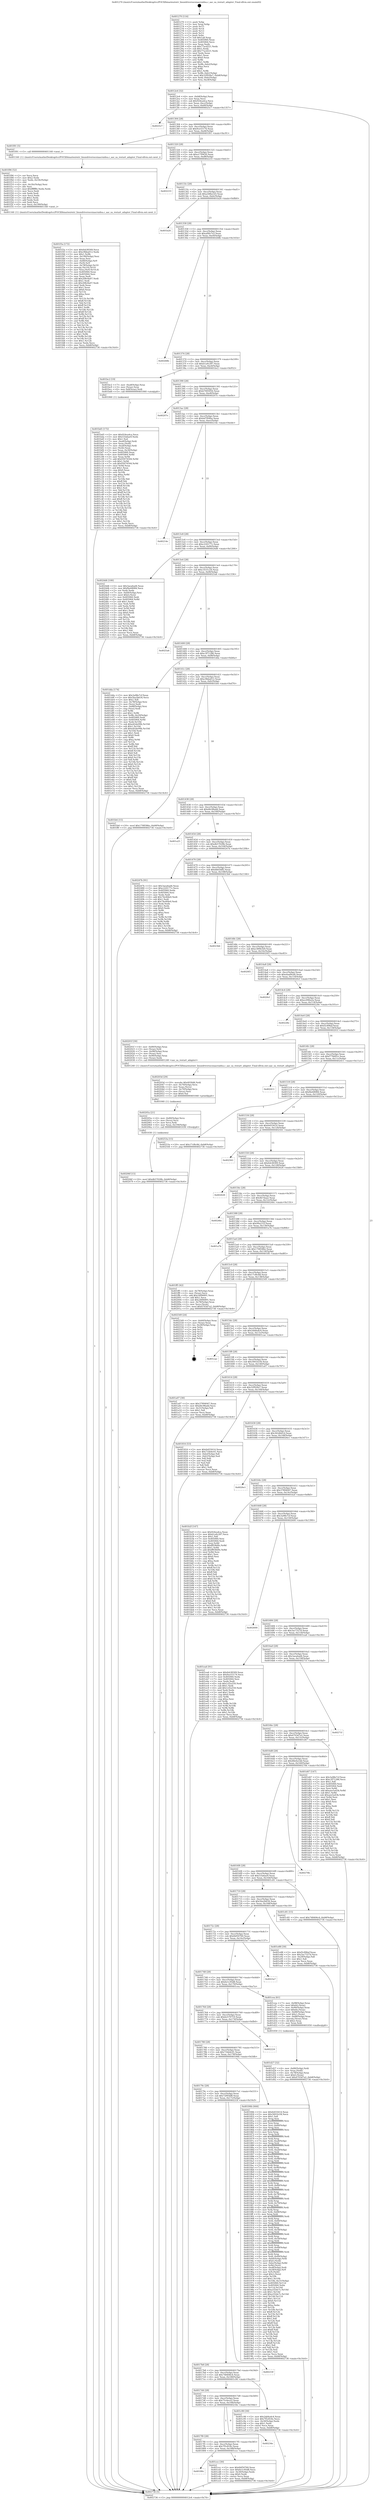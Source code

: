digraph "0x401270" {
  label = "0x401270 (/mnt/c/Users/mathe/Desktop/tcc/POCII/binaries/extr_linuxdriversscsiaacraidsa.c_aac_sa_restart_adapter_Final-ollvm.out::main(0))"
  labelloc = "t"
  node[shape=record]

  Entry [label="",width=0.3,height=0.3,shape=circle,fillcolor=black,style=filled]
  "0x4012e4" [label="{
     0x4012e4 [32]\l
     | [instrs]\l
     &nbsp;&nbsp;0x4012e4 \<+6\>: mov -0xb8(%rbp),%eax\l
     &nbsp;&nbsp;0x4012ea \<+2\>: mov %eax,%ecx\l
     &nbsp;&nbsp;0x4012ec \<+6\>: sub $0x924ea4ca,%ecx\l
     &nbsp;&nbsp;0x4012f2 \<+6\>: mov %eax,-0xcc(%rbp)\l
     &nbsp;&nbsp;0x4012f8 \<+6\>: mov %ecx,-0xd0(%rbp)\l
     &nbsp;&nbsp;0x4012fe \<+6\>: je 00000000004025c7 \<main+0x1357\>\l
  }"]
  "0x4025c7" [label="{
     0x4025c7\l
  }", style=dashed]
  "0x401304" [label="{
     0x401304 [28]\l
     | [instrs]\l
     &nbsp;&nbsp;0x401304 \<+5\>: jmp 0000000000401309 \<main+0x99\>\l
     &nbsp;&nbsp;0x401309 \<+6\>: mov -0xcc(%rbp),%eax\l
     &nbsp;&nbsp;0x40130f \<+5\>: sub $0x9ce55174,%eax\l
     &nbsp;&nbsp;0x401314 \<+6\>: mov %eax,-0xd4(%rbp)\l
     &nbsp;&nbsp;0x40131a \<+6\>: je 0000000000401f01 \<main+0xc91\>\l
  }"]
  Exit [label="",width=0.3,height=0.3,shape=circle,fillcolor=black,style=filled,peripheries=2]
  "0x401f01" [label="{
     0x401f01 [5]\l
     | [instrs]\l
     &nbsp;&nbsp;0x401f01 \<+5\>: call 0000000000401160 \<next_i\>\l
     | [calls]\l
     &nbsp;&nbsp;0x401160 \{1\} (/mnt/c/Users/mathe/Desktop/tcc/POCII/binaries/extr_linuxdriversscsiaacraidsa.c_aac_sa_restart_adapter_Final-ollvm.out::next_i)\l
  }"]
  "0x401320" [label="{
     0x401320 [28]\l
     | [instrs]\l
     &nbsp;&nbsp;0x401320 \<+5\>: jmp 0000000000401325 \<main+0xb5\>\l
     &nbsp;&nbsp;0x401325 \<+6\>: mov -0xcc(%rbp),%eax\l
     &nbsp;&nbsp;0x40132b \<+5\>: sub $0xa17f9430,%eax\l
     &nbsp;&nbsp;0x401330 \<+6\>: mov %eax,-0xd8(%rbp)\l
     &nbsp;&nbsp;0x401336 \<+6\>: je 0000000000402233 \<main+0xfc3\>\l
  }"]
  "0x40206f" [label="{
     0x40206f [15]\l
     | [instrs]\l
     &nbsp;&nbsp;0x40206f \<+10\>: movl $0xdb57028b,-0xb8(%rbp)\l
     &nbsp;&nbsp;0x402079 \<+5\>: jmp 0000000000402736 \<main+0x14c6\>\l
  }"]
  "0x402233" [label="{
     0x402233\l
  }", style=dashed]
  "0x40133c" [label="{
     0x40133c [28]\l
     | [instrs]\l
     &nbsp;&nbsp;0x40133c \<+5\>: jmp 0000000000401341 \<main+0xd1\>\l
     &nbsp;&nbsp;0x401341 \<+6\>: mov -0xcc(%rbp),%eax\l
     &nbsp;&nbsp;0x401347 \<+5\>: sub $0xa588a1d3,%eax\l
     &nbsp;&nbsp;0x40134c \<+6\>: mov %eax,-0xdc(%rbp)\l
     &nbsp;&nbsp;0x401352 \<+6\>: je 0000000000401b20 \<main+0x8b0\>\l
  }"]
  "0x40205a" [label="{
     0x40205a [21]\l
     | [instrs]\l
     &nbsp;&nbsp;0x40205a \<+4\>: mov -0x80(%rbp),%rcx\l
     &nbsp;&nbsp;0x40205e \<+3\>: mov (%rcx),%rcx\l
     &nbsp;&nbsp;0x402061 \<+3\>: mov %rcx,%rdi\l
     &nbsp;&nbsp;0x402064 \<+6\>: mov %eax,-0x194(%rbp)\l
     &nbsp;&nbsp;0x40206a \<+5\>: call 0000000000401030 \<free@plt\>\l
     | [calls]\l
     &nbsp;&nbsp;0x401030 \{1\} (unknown)\l
  }"]
  "0x401b20" [label="{
     0x401b20\l
  }", style=dashed]
  "0x401358" [label="{
     0x401358 [28]\l
     | [instrs]\l
     &nbsp;&nbsp;0x401358 \<+5\>: jmp 000000000040135d \<main+0xed\>\l
     &nbsp;&nbsp;0x40135d \<+6\>: mov -0xcc(%rbp),%eax\l
     &nbsp;&nbsp;0x401363 \<+5\>: sub $0xaf4fe7a3,%eax\l
     &nbsp;&nbsp;0x401368 \<+6\>: mov %eax,-0xe0(%rbp)\l
     &nbsp;&nbsp;0x40136e \<+6\>: je 000000000040268b \<main+0x141b\>\l
  }"]
  "0x40203d" [label="{
     0x40203d [29]\l
     | [instrs]\l
     &nbsp;&nbsp;0x40203d \<+10\>: movabs $0x4030d6,%rdi\l
     &nbsp;&nbsp;0x402047 \<+4\>: mov -0x70(%rbp),%rcx\l
     &nbsp;&nbsp;0x40204b \<+2\>: mov %eax,(%rcx)\l
     &nbsp;&nbsp;0x40204d \<+4\>: mov -0x70(%rbp),%rcx\l
     &nbsp;&nbsp;0x402051 \<+2\>: mov (%rcx),%esi\l
     &nbsp;&nbsp;0x402053 \<+2\>: mov $0x0,%al\l
     &nbsp;&nbsp;0x402055 \<+5\>: call 0000000000401040 \<printf@plt\>\l
     | [calls]\l
     &nbsp;&nbsp;0x401040 \{1\} (unknown)\l
  }"]
  "0x40268b" [label="{
     0x40268b\l
  }", style=dashed]
  "0x401374" [label="{
     0x401374 [28]\l
     | [instrs]\l
     &nbsp;&nbsp;0x401374 \<+5\>: jmp 0000000000401379 \<main+0x109\>\l
     &nbsp;&nbsp;0x401379 \<+6\>: mov -0xcc(%rbp),%eax\l
     &nbsp;&nbsp;0x40137f \<+5\>: sub $0xb1a9c287,%eax\l
     &nbsp;&nbsp;0x401384 \<+6\>: mov %eax,-0xe4(%rbp)\l
     &nbsp;&nbsp;0x40138a \<+6\>: je 0000000000401bc2 \<main+0x952\>\l
  }"]
  "0x401f3a" [label="{
     0x401f3a [172]\l
     | [instrs]\l
     &nbsp;&nbsp;0x401f3a \<+5\>: mov $0xfeb38309,%ecx\l
     &nbsp;&nbsp;0x401f3f \<+5\>: mov $0xc9bba012,%edx\l
     &nbsp;&nbsp;0x401f44 \<+3\>: mov $0x1,%r8b\l
     &nbsp;&nbsp;0x401f47 \<+6\>: mov -0x190(%rbp),%esi\l
     &nbsp;&nbsp;0x401f4d \<+3\>: imul %eax,%esi\l
     &nbsp;&nbsp;0x401f50 \<+4\>: mov -0x80(%rbp),%r9\l
     &nbsp;&nbsp;0x401f54 \<+3\>: mov (%r9),%r9\l
     &nbsp;&nbsp;0x401f57 \<+4\>: mov -0x78(%rbp),%r10\l
     &nbsp;&nbsp;0x401f5b \<+3\>: movslq (%r10),%r10\l
     &nbsp;&nbsp;0x401f5e \<+4\>: mov %esi,(%r9,%r10,4)\l
     &nbsp;&nbsp;0x401f62 \<+7\>: mov 0x405060,%eax\l
     &nbsp;&nbsp;0x401f69 \<+7\>: mov 0x405064,%esi\l
     &nbsp;&nbsp;0x401f70 \<+2\>: mov %eax,%edi\l
     &nbsp;&nbsp;0x401f72 \<+6\>: add $0x208c8a07,%edi\l
     &nbsp;&nbsp;0x401f78 \<+3\>: sub $0x1,%edi\l
     &nbsp;&nbsp;0x401f7b \<+6\>: sub $0x208c8a07,%edi\l
     &nbsp;&nbsp;0x401f81 \<+3\>: imul %edi,%eax\l
     &nbsp;&nbsp;0x401f84 \<+3\>: and $0x1,%eax\l
     &nbsp;&nbsp;0x401f87 \<+3\>: cmp $0x0,%eax\l
     &nbsp;&nbsp;0x401f8a \<+4\>: sete %r11b\l
     &nbsp;&nbsp;0x401f8e \<+3\>: cmp $0xa,%esi\l
     &nbsp;&nbsp;0x401f91 \<+3\>: setl %bl\l
     &nbsp;&nbsp;0x401f94 \<+3\>: mov %r11b,%r14b\l
     &nbsp;&nbsp;0x401f97 \<+4\>: xor $0xff,%r14b\l
     &nbsp;&nbsp;0x401f9b \<+3\>: mov %bl,%r15b\l
     &nbsp;&nbsp;0x401f9e \<+4\>: xor $0xff,%r15b\l
     &nbsp;&nbsp;0x401fa2 \<+4\>: xor $0x1,%r8b\l
     &nbsp;&nbsp;0x401fa6 \<+3\>: mov %r14b,%r12b\l
     &nbsp;&nbsp;0x401fa9 \<+4\>: and $0xff,%r12b\l
     &nbsp;&nbsp;0x401fad \<+3\>: and %r8b,%r11b\l
     &nbsp;&nbsp;0x401fb0 \<+3\>: mov %r15b,%r13b\l
     &nbsp;&nbsp;0x401fb3 \<+4\>: and $0xff,%r13b\l
     &nbsp;&nbsp;0x401fb7 \<+3\>: and %r8b,%bl\l
     &nbsp;&nbsp;0x401fba \<+3\>: or %r11b,%r12b\l
     &nbsp;&nbsp;0x401fbd \<+3\>: or %bl,%r13b\l
     &nbsp;&nbsp;0x401fc0 \<+3\>: xor %r13b,%r12b\l
     &nbsp;&nbsp;0x401fc3 \<+3\>: or %r15b,%r14b\l
     &nbsp;&nbsp;0x401fc6 \<+4\>: xor $0xff,%r14b\l
     &nbsp;&nbsp;0x401fca \<+4\>: or $0x1,%r8b\l
     &nbsp;&nbsp;0x401fce \<+3\>: and %r8b,%r14b\l
     &nbsp;&nbsp;0x401fd1 \<+3\>: or %r14b,%r12b\l
     &nbsp;&nbsp;0x401fd4 \<+4\>: test $0x1,%r12b\l
     &nbsp;&nbsp;0x401fd8 \<+3\>: cmovne %edx,%ecx\l
     &nbsp;&nbsp;0x401fdb \<+6\>: mov %ecx,-0xb8(%rbp)\l
     &nbsp;&nbsp;0x401fe1 \<+5\>: jmp 0000000000402736 \<main+0x14c6\>\l
  }"]
  "0x401bc2" [label="{
     0x401bc2 [19]\l
     | [instrs]\l
     &nbsp;&nbsp;0x401bc2 \<+7\>: mov -0xa8(%rbp),%rax\l
     &nbsp;&nbsp;0x401bc9 \<+3\>: mov (%rax),%rax\l
     &nbsp;&nbsp;0x401bcc \<+4\>: mov 0x8(%rax),%rdi\l
     &nbsp;&nbsp;0x401bd0 \<+5\>: call 0000000000401060 \<atoi@plt\>\l
     | [calls]\l
     &nbsp;&nbsp;0x401060 \{1\} (unknown)\l
  }"]
  "0x401390" [label="{
     0x401390 [28]\l
     | [instrs]\l
     &nbsp;&nbsp;0x401390 \<+5\>: jmp 0000000000401395 \<main+0x125\>\l
     &nbsp;&nbsp;0x401395 \<+6\>: mov -0xcc(%rbp),%eax\l
     &nbsp;&nbsp;0x40139b \<+5\>: sub $0xb7005056,%eax\l
     &nbsp;&nbsp;0x4013a0 \<+6\>: mov %eax,-0xe8(%rbp)\l
     &nbsp;&nbsp;0x4013a6 \<+6\>: je 000000000040207e \<main+0xe0e\>\l
  }"]
  "0x401f06" [label="{
     0x401f06 [52]\l
     | [instrs]\l
     &nbsp;&nbsp;0x401f06 \<+2\>: xor %ecx,%ecx\l
     &nbsp;&nbsp;0x401f08 \<+5\>: mov $0x2,%edx\l
     &nbsp;&nbsp;0x401f0d \<+6\>: mov %edx,-0x18c(%rbp)\l
     &nbsp;&nbsp;0x401f13 \<+1\>: cltd\l
     &nbsp;&nbsp;0x401f14 \<+6\>: mov -0x18c(%rbp),%esi\l
     &nbsp;&nbsp;0x401f1a \<+2\>: idiv %esi\l
     &nbsp;&nbsp;0x401f1c \<+6\>: imul $0xfffffffe,%edx,%edx\l
     &nbsp;&nbsp;0x401f22 \<+2\>: mov %ecx,%edi\l
     &nbsp;&nbsp;0x401f24 \<+2\>: sub %edx,%edi\l
     &nbsp;&nbsp;0x401f26 \<+2\>: mov %ecx,%edx\l
     &nbsp;&nbsp;0x401f28 \<+3\>: sub $0x1,%edx\l
     &nbsp;&nbsp;0x401f2b \<+2\>: add %edx,%edi\l
     &nbsp;&nbsp;0x401f2d \<+2\>: sub %edi,%ecx\l
     &nbsp;&nbsp;0x401f2f \<+6\>: mov %ecx,-0x190(%rbp)\l
     &nbsp;&nbsp;0x401f35 \<+5\>: call 0000000000401160 \<next_i\>\l
     | [calls]\l
     &nbsp;&nbsp;0x401160 \{1\} (/mnt/c/Users/mathe/Desktop/tcc/POCII/binaries/extr_linuxdriversscsiaacraidsa.c_aac_sa_restart_adapter_Final-ollvm.out::next_i)\l
  }"]
  "0x40207e" [label="{
     0x40207e\l
  }", style=dashed]
  "0x4013ac" [label="{
     0x4013ac [28]\l
     | [instrs]\l
     &nbsp;&nbsp;0x4013ac \<+5\>: jmp 00000000004013b1 \<main+0x141\>\l
     &nbsp;&nbsp;0x4013b1 \<+6\>: mov -0xcc(%rbp),%eax\l
     &nbsp;&nbsp;0x4013b7 \<+5\>: sub $0xbd7f04ba,%eax\l
     &nbsp;&nbsp;0x4013bc \<+6\>: mov %eax,-0xec(%rbp)\l
     &nbsp;&nbsp;0x4013c2 \<+6\>: je 000000000040214e \<main+0xede\>\l
  }"]
  "0x401d27" [label="{
     0x401d27 [32]\l
     | [instrs]\l
     &nbsp;&nbsp;0x401d27 \<+4\>: mov -0x80(%rbp),%rdi\l
     &nbsp;&nbsp;0x401d2b \<+3\>: mov %rax,(%rdi)\l
     &nbsp;&nbsp;0x401d2e \<+4\>: mov -0x78(%rbp),%rax\l
     &nbsp;&nbsp;0x401d32 \<+6\>: movl $0x0,(%rax)\l
     &nbsp;&nbsp;0x401d38 \<+10\>: movl $0x4703d7a2,-0xb8(%rbp)\l
     &nbsp;&nbsp;0x401d42 \<+5\>: jmp 0000000000402736 \<main+0x14c6\>\l
  }"]
  "0x40214e" [label="{
     0x40214e\l
  }", style=dashed]
  "0x4013c8" [label="{
     0x4013c8 [28]\l
     | [instrs]\l
     &nbsp;&nbsp;0x4013c8 \<+5\>: jmp 00000000004013cd \<main+0x15d\>\l
     &nbsp;&nbsp;0x4013cd \<+6\>: mov -0xcc(%rbp),%eax\l
     &nbsp;&nbsp;0x4013d3 \<+5\>: sub $0xc220177c,%eax\l
     &nbsp;&nbsp;0x4013d8 \<+6\>: mov %eax,-0xf0(%rbp)\l
     &nbsp;&nbsp;0x4013de \<+6\>: je 00000000004024d6 \<main+0x1266\>\l
  }"]
  "0x40180c" [label="{
     0x40180c\l
  }", style=dashed]
  "0x4024d6" [label="{
     0x4024d6 [100]\l
     | [instrs]\l
     &nbsp;&nbsp;0x4024d6 \<+5\>: mov $0x3aea6ad4,%eax\l
     &nbsp;&nbsp;0x4024db \<+5\>: mov $0xfbe68084,%ecx\l
     &nbsp;&nbsp;0x4024e0 \<+2\>: xor %edx,%edx\l
     &nbsp;&nbsp;0x4024e2 \<+7\>: mov -0xb0(%rbp),%rsi\l
     &nbsp;&nbsp;0x4024e9 \<+6\>: movl $0x0,(%rsi)\l
     &nbsp;&nbsp;0x4024ef \<+7\>: mov 0x405060,%edi\l
     &nbsp;&nbsp;0x4024f6 \<+8\>: mov 0x405064,%r8d\l
     &nbsp;&nbsp;0x4024fe \<+3\>: sub $0x1,%edx\l
     &nbsp;&nbsp;0x402501 \<+3\>: mov %edi,%r9d\l
     &nbsp;&nbsp;0x402504 \<+3\>: add %edx,%r9d\l
     &nbsp;&nbsp;0x402507 \<+4\>: imul %r9d,%edi\l
     &nbsp;&nbsp;0x40250b \<+3\>: and $0x1,%edi\l
     &nbsp;&nbsp;0x40250e \<+3\>: cmp $0x0,%edi\l
     &nbsp;&nbsp;0x402511 \<+4\>: sete %r10b\l
     &nbsp;&nbsp;0x402515 \<+4\>: cmp $0xa,%r8d\l
     &nbsp;&nbsp;0x402519 \<+4\>: setl %r11b\l
     &nbsp;&nbsp;0x40251d \<+3\>: mov %r10b,%bl\l
     &nbsp;&nbsp;0x402520 \<+3\>: and %r11b,%bl\l
     &nbsp;&nbsp;0x402523 \<+3\>: xor %r11b,%r10b\l
     &nbsp;&nbsp;0x402526 \<+3\>: or %r10b,%bl\l
     &nbsp;&nbsp;0x402529 \<+3\>: test $0x1,%bl\l
     &nbsp;&nbsp;0x40252c \<+3\>: cmovne %ecx,%eax\l
     &nbsp;&nbsp;0x40252f \<+6\>: mov %eax,-0xb8(%rbp)\l
     &nbsp;&nbsp;0x402535 \<+5\>: jmp 0000000000402736 \<main+0x14c6\>\l
  }"]
  "0x4013e4" [label="{
     0x4013e4 [28]\l
     | [instrs]\l
     &nbsp;&nbsp;0x4013e4 \<+5\>: jmp 00000000004013e9 \<main+0x179\>\l
     &nbsp;&nbsp;0x4013e9 \<+6\>: mov -0xcc(%rbp),%eax\l
     &nbsp;&nbsp;0x4013ef \<+5\>: sub $0xc3531c24,%eax\l
     &nbsp;&nbsp;0x4013f4 \<+6\>: mov %eax,-0xf4(%rbp)\l
     &nbsp;&nbsp;0x4013fa \<+6\>: je 00000000004025a6 \<main+0x1336\>\l
  }"]
  "0x401ccc" [label="{
     0x401ccc [30]\l
     | [instrs]\l
     &nbsp;&nbsp;0x401ccc \<+5\>: mov $0x6bf50760,%eax\l
     &nbsp;&nbsp;0x401cd1 \<+5\>: mov $0x6e1c95d8,%ecx\l
     &nbsp;&nbsp;0x401cd6 \<+3\>: mov -0x30(%rbp),%edx\l
     &nbsp;&nbsp;0x401cd9 \<+3\>: cmp $0x0,%edx\l
     &nbsp;&nbsp;0x401cdc \<+3\>: cmove %ecx,%eax\l
     &nbsp;&nbsp;0x401cdf \<+6\>: mov %eax,-0xb8(%rbp)\l
     &nbsp;&nbsp;0x401ce5 \<+5\>: jmp 0000000000402736 \<main+0x14c6\>\l
  }"]
  "0x4025a6" [label="{
     0x4025a6\l
  }", style=dashed]
  "0x401400" [label="{
     0x401400 [28]\l
     | [instrs]\l
     &nbsp;&nbsp;0x401400 \<+5\>: jmp 0000000000401405 \<main+0x195\>\l
     &nbsp;&nbsp;0x401405 \<+6\>: mov -0xcc(%rbp),%eax\l
     &nbsp;&nbsp;0x40140b \<+5\>: sub $0xc3f71286,%eax\l
     &nbsp;&nbsp;0x401410 \<+6\>: mov %eax,-0xf8(%rbp)\l
     &nbsp;&nbsp;0x401416 \<+6\>: je 0000000000401dda \<main+0xb6a\>\l
  }"]
  "0x4017f0" [label="{
     0x4017f0 [28]\l
     | [instrs]\l
     &nbsp;&nbsp;0x4017f0 \<+5\>: jmp 00000000004017f5 \<main+0x585\>\l
     &nbsp;&nbsp;0x4017f5 \<+6\>: mov -0xcc(%rbp),%eax\l
     &nbsp;&nbsp;0x4017fb \<+5\>: sub $0x7f5c818c,%eax\l
     &nbsp;&nbsp;0x401800 \<+6\>: mov %eax,-0x188(%rbp)\l
     &nbsp;&nbsp;0x401806 \<+6\>: je 0000000000401ccc \<main+0xa5c\>\l
  }"]
  "0x401dda" [label="{
     0x401dda [174]\l
     | [instrs]\l
     &nbsp;&nbsp;0x401dda \<+5\>: mov $0x3a98e7cf,%eax\l
     &nbsp;&nbsp;0x401ddf \<+5\>: mov $0x5ba2b634,%ecx\l
     &nbsp;&nbsp;0x401de4 \<+2\>: mov $0x1,%dl\l
     &nbsp;&nbsp;0x401de6 \<+4\>: mov -0x78(%rbp),%rsi\l
     &nbsp;&nbsp;0x401dea \<+2\>: mov (%rsi),%edi\l
     &nbsp;&nbsp;0x401dec \<+7\>: mov -0x88(%rbp),%rsi\l
     &nbsp;&nbsp;0x401df3 \<+2\>: cmp (%rsi),%edi\l
     &nbsp;&nbsp;0x401df5 \<+4\>: setl %r8b\l
     &nbsp;&nbsp;0x401df9 \<+4\>: and $0x1,%r8b\l
     &nbsp;&nbsp;0x401dfd \<+4\>: mov %r8b,-0x29(%rbp)\l
     &nbsp;&nbsp;0x401e01 \<+7\>: mov 0x405060,%edi\l
     &nbsp;&nbsp;0x401e08 \<+8\>: mov 0x405064,%r9d\l
     &nbsp;&nbsp;0x401e10 \<+3\>: mov %edi,%r10d\l
     &nbsp;&nbsp;0x401e13 \<+7\>: sub $0xeb5de99b,%r10d\l
     &nbsp;&nbsp;0x401e1a \<+4\>: sub $0x1,%r10d\l
     &nbsp;&nbsp;0x401e1e \<+7\>: add $0xeb5de99b,%r10d\l
     &nbsp;&nbsp;0x401e25 \<+4\>: imul %r10d,%edi\l
     &nbsp;&nbsp;0x401e29 \<+3\>: and $0x1,%edi\l
     &nbsp;&nbsp;0x401e2c \<+3\>: cmp $0x0,%edi\l
     &nbsp;&nbsp;0x401e2f \<+4\>: sete %r8b\l
     &nbsp;&nbsp;0x401e33 \<+4\>: cmp $0xa,%r9d\l
     &nbsp;&nbsp;0x401e37 \<+4\>: setl %r11b\l
     &nbsp;&nbsp;0x401e3b \<+3\>: mov %r8b,%bl\l
     &nbsp;&nbsp;0x401e3e \<+3\>: xor $0xff,%bl\l
     &nbsp;&nbsp;0x401e41 \<+3\>: mov %r11b,%r14b\l
     &nbsp;&nbsp;0x401e44 \<+4\>: xor $0xff,%r14b\l
     &nbsp;&nbsp;0x401e48 \<+3\>: xor $0x0,%dl\l
     &nbsp;&nbsp;0x401e4b \<+3\>: mov %bl,%r15b\l
     &nbsp;&nbsp;0x401e4e \<+4\>: and $0x0,%r15b\l
     &nbsp;&nbsp;0x401e52 \<+3\>: and %dl,%r8b\l
     &nbsp;&nbsp;0x401e55 \<+3\>: mov %r14b,%r12b\l
     &nbsp;&nbsp;0x401e58 \<+4\>: and $0x0,%r12b\l
     &nbsp;&nbsp;0x401e5c \<+3\>: and %dl,%r11b\l
     &nbsp;&nbsp;0x401e5f \<+3\>: or %r8b,%r15b\l
     &nbsp;&nbsp;0x401e62 \<+3\>: or %r11b,%r12b\l
     &nbsp;&nbsp;0x401e65 \<+3\>: xor %r12b,%r15b\l
     &nbsp;&nbsp;0x401e68 \<+3\>: or %r14b,%bl\l
     &nbsp;&nbsp;0x401e6b \<+3\>: xor $0xff,%bl\l
     &nbsp;&nbsp;0x401e6e \<+3\>: or $0x0,%dl\l
     &nbsp;&nbsp;0x401e71 \<+2\>: and %dl,%bl\l
     &nbsp;&nbsp;0x401e73 \<+3\>: or %bl,%r15b\l
     &nbsp;&nbsp;0x401e76 \<+4\>: test $0x1,%r15b\l
     &nbsp;&nbsp;0x401e7a \<+3\>: cmovne %ecx,%eax\l
     &nbsp;&nbsp;0x401e7d \<+6\>: mov %eax,-0xb8(%rbp)\l
     &nbsp;&nbsp;0x401e83 \<+5\>: jmp 0000000000402736 \<main+0x14c6\>\l
  }"]
  "0x40141c" [label="{
     0x40141c [28]\l
     | [instrs]\l
     &nbsp;&nbsp;0x40141c \<+5\>: jmp 0000000000401421 \<main+0x1b1\>\l
     &nbsp;&nbsp;0x401421 \<+6\>: mov -0xcc(%rbp),%eax\l
     &nbsp;&nbsp;0x401427 \<+5\>: sub $0xc9bba012,%eax\l
     &nbsp;&nbsp;0x40142c \<+6\>: mov %eax,-0xfc(%rbp)\l
     &nbsp;&nbsp;0x401432 \<+6\>: je 0000000000401fe6 \<main+0xd76\>\l
  }"]
  "0x40234e" [label="{
     0x40234e\l
  }", style=dashed]
  "0x401fe6" [label="{
     0x401fe6 [15]\l
     | [instrs]\l
     &nbsp;&nbsp;0x401fe6 \<+10\>: movl $0x1708586e,-0xb8(%rbp)\l
     &nbsp;&nbsp;0x401ff0 \<+5\>: jmp 0000000000402736 \<main+0x14c6\>\l
  }"]
  "0x401438" [label="{
     0x401438 [28]\l
     | [instrs]\l
     &nbsp;&nbsp;0x401438 \<+5\>: jmp 000000000040143d \<main+0x1cd\>\l
     &nbsp;&nbsp;0x40143d \<+6\>: mov -0xcc(%rbp),%eax\l
     &nbsp;&nbsp;0x401443 \<+5\>: sub $0xd4c98add,%eax\l
     &nbsp;&nbsp;0x401448 \<+6\>: mov %eax,-0x100(%rbp)\l
     &nbsp;&nbsp;0x40144e \<+6\>: je 0000000000401a25 \<main+0x7b5\>\l
  }"]
  "0x4017d4" [label="{
     0x4017d4 [28]\l
     | [instrs]\l
     &nbsp;&nbsp;0x4017d4 \<+5\>: jmp 00000000004017d9 \<main+0x569\>\l
     &nbsp;&nbsp;0x4017d9 \<+6\>: mov -0xcc(%rbp),%eax\l
     &nbsp;&nbsp;0x4017df \<+5\>: sub $0x75c4ece2,%eax\l
     &nbsp;&nbsp;0x4017e4 \<+6\>: mov %eax,-0x184(%rbp)\l
     &nbsp;&nbsp;0x4017ea \<+6\>: je 000000000040234e \<main+0x10de\>\l
  }"]
  "0x401a25" [label="{
     0x401a25\l
  }", style=dashed]
  "0x401454" [label="{
     0x401454 [28]\l
     | [instrs]\l
     &nbsp;&nbsp;0x401454 \<+5\>: jmp 0000000000401459 \<main+0x1e9\>\l
     &nbsp;&nbsp;0x401459 \<+6\>: mov -0xcc(%rbp),%eax\l
     &nbsp;&nbsp;0x40145f \<+5\>: sub $0xdb57028b,%eax\l
     &nbsp;&nbsp;0x401464 \<+6\>: mov %eax,-0x104(%rbp)\l
     &nbsp;&nbsp;0x40146a \<+6\>: je 000000000040247b \<main+0x120b\>\l
  }"]
  "0x401c90" [label="{
     0x401c90 [30]\l
     | [instrs]\l
     &nbsp;&nbsp;0x401c90 \<+5\>: mov $0x2dd4a4c4,%eax\l
     &nbsp;&nbsp;0x401c95 \<+5\>: mov $0x7f5c818c,%ecx\l
     &nbsp;&nbsp;0x401c9a \<+3\>: mov -0x30(%rbp),%edx\l
     &nbsp;&nbsp;0x401c9d \<+3\>: cmp $0x1,%edx\l
     &nbsp;&nbsp;0x401ca0 \<+3\>: cmovl %ecx,%eax\l
     &nbsp;&nbsp;0x401ca3 \<+6\>: mov %eax,-0xb8(%rbp)\l
     &nbsp;&nbsp;0x401ca9 \<+5\>: jmp 0000000000402736 \<main+0x14c6\>\l
  }"]
  "0x40247b" [label="{
     0x40247b [91]\l
     | [instrs]\l
     &nbsp;&nbsp;0x40247b \<+5\>: mov $0x3aea6ad4,%eax\l
     &nbsp;&nbsp;0x402480 \<+5\>: mov $0xc220177c,%ecx\l
     &nbsp;&nbsp;0x402485 \<+7\>: mov 0x405060,%edx\l
     &nbsp;&nbsp;0x40248c \<+7\>: mov 0x405064,%esi\l
     &nbsp;&nbsp;0x402493 \<+2\>: mov %edx,%edi\l
     &nbsp;&nbsp;0x402495 \<+6\>: add $0x74e4fde0,%edi\l
     &nbsp;&nbsp;0x40249b \<+3\>: sub $0x1,%edi\l
     &nbsp;&nbsp;0x40249e \<+6\>: sub $0x74e4fde0,%edi\l
     &nbsp;&nbsp;0x4024a4 \<+3\>: imul %edi,%edx\l
     &nbsp;&nbsp;0x4024a7 \<+3\>: and $0x1,%edx\l
     &nbsp;&nbsp;0x4024aa \<+3\>: cmp $0x0,%edx\l
     &nbsp;&nbsp;0x4024ad \<+4\>: sete %r8b\l
     &nbsp;&nbsp;0x4024b1 \<+3\>: cmp $0xa,%esi\l
     &nbsp;&nbsp;0x4024b4 \<+4\>: setl %r9b\l
     &nbsp;&nbsp;0x4024b8 \<+3\>: mov %r8b,%r10b\l
     &nbsp;&nbsp;0x4024bb \<+3\>: and %r9b,%r10b\l
     &nbsp;&nbsp;0x4024be \<+3\>: xor %r9b,%r8b\l
     &nbsp;&nbsp;0x4024c1 \<+3\>: or %r8b,%r10b\l
     &nbsp;&nbsp;0x4024c4 \<+4\>: test $0x1,%r10b\l
     &nbsp;&nbsp;0x4024c8 \<+3\>: cmovne %ecx,%eax\l
     &nbsp;&nbsp;0x4024cb \<+6\>: mov %eax,-0xb8(%rbp)\l
     &nbsp;&nbsp;0x4024d1 \<+5\>: jmp 0000000000402736 \<main+0x14c6\>\l
  }"]
  "0x401470" [label="{
     0x401470 [28]\l
     | [instrs]\l
     &nbsp;&nbsp;0x401470 \<+5\>: jmp 0000000000401475 \<main+0x205\>\l
     &nbsp;&nbsp;0x401475 \<+6\>: mov -0xcc(%rbp),%eax\l
     &nbsp;&nbsp;0x40147b \<+5\>: sub $0xdb65bff2,%eax\l
     &nbsp;&nbsp;0x401480 \<+6\>: mov %eax,-0x108(%rbp)\l
     &nbsp;&nbsp;0x401486 \<+6\>: je 00000000004023b6 \<main+0x1146\>\l
  }"]
  "0x4017b8" [label="{
     0x4017b8 [28]\l
     | [instrs]\l
     &nbsp;&nbsp;0x4017b8 \<+5\>: jmp 00000000004017bd \<main+0x54d\>\l
     &nbsp;&nbsp;0x4017bd \<+6\>: mov -0xcc(%rbp),%eax\l
     &nbsp;&nbsp;0x4017c3 \<+5\>: sub $0x748406c4,%eax\l
     &nbsp;&nbsp;0x4017c8 \<+6\>: mov %eax,-0x180(%rbp)\l
     &nbsp;&nbsp;0x4017ce \<+6\>: je 0000000000401c90 \<main+0xa20\>\l
  }"]
  "0x4023b6" [label="{
     0x4023b6\l
  }", style=dashed]
  "0x40148c" [label="{
     0x40148c [28]\l
     | [instrs]\l
     &nbsp;&nbsp;0x40148c \<+5\>: jmp 0000000000401491 \<main+0x221\>\l
     &nbsp;&nbsp;0x401491 \<+6\>: mov -0xcc(%rbp),%eax\l
     &nbsp;&nbsp;0x401497 \<+5\>: sub $0xe389b1b9,%eax\l
     &nbsp;&nbsp;0x40149c \<+6\>: mov %eax,-0x10c(%rbp)\l
     &nbsp;&nbsp;0x4014a2 \<+6\>: je 00000000004020f3 \<main+0xe83\>\l
  }"]
  "0x40233f" [label="{
     0x40233f\l
  }", style=dashed]
  "0x4020f3" [label="{
     0x4020f3\l
  }", style=dashed]
  "0x4014a8" [label="{
     0x4014a8 [28]\l
     | [instrs]\l
     &nbsp;&nbsp;0x4014a8 \<+5\>: jmp 00000000004014ad \<main+0x23d\>\l
     &nbsp;&nbsp;0x4014ad \<+6\>: mov -0xcc(%rbp),%eax\l
     &nbsp;&nbsp;0x4014b3 \<+5\>: sub $0xebad9cd4,%eax\l
     &nbsp;&nbsp;0x4014b8 \<+6\>: mov %eax,-0x110(%rbp)\l
     &nbsp;&nbsp;0x4014be \<+6\>: je 00000000004020cf \<main+0xe5f\>\l
  }"]
  "0x401bd5" [label="{
     0x401bd5 [172]\l
     | [instrs]\l
     &nbsp;&nbsp;0x401bd5 \<+5\>: mov $0x924ea4ca,%ecx\l
     &nbsp;&nbsp;0x401bda \<+5\>: mov $0x51fa6ae9,%edx\l
     &nbsp;&nbsp;0x401bdf \<+3\>: mov $0x1,%sil\l
     &nbsp;&nbsp;0x401be2 \<+7\>: mov -0xa0(%rbp),%rdi\l
     &nbsp;&nbsp;0x401be9 \<+2\>: mov %eax,(%rdi)\l
     &nbsp;&nbsp;0x401beb \<+7\>: mov -0xa0(%rbp),%rdi\l
     &nbsp;&nbsp;0x401bf2 \<+2\>: mov (%rdi),%eax\l
     &nbsp;&nbsp;0x401bf4 \<+3\>: mov %eax,-0x30(%rbp)\l
     &nbsp;&nbsp;0x401bf7 \<+7\>: mov 0x405060,%eax\l
     &nbsp;&nbsp;0x401bfe \<+8\>: mov 0x405064,%r8d\l
     &nbsp;&nbsp;0x401c06 \<+3\>: mov %eax,%r9d\l
     &nbsp;&nbsp;0x401c09 \<+7\>: add $0x93074504,%r9d\l
     &nbsp;&nbsp;0x401c10 \<+4\>: sub $0x1,%r9d\l
     &nbsp;&nbsp;0x401c14 \<+7\>: sub $0x93074504,%r9d\l
     &nbsp;&nbsp;0x401c1b \<+4\>: imul %r9d,%eax\l
     &nbsp;&nbsp;0x401c1f \<+3\>: and $0x1,%eax\l
     &nbsp;&nbsp;0x401c22 \<+3\>: cmp $0x0,%eax\l
     &nbsp;&nbsp;0x401c25 \<+4\>: sete %r10b\l
     &nbsp;&nbsp;0x401c29 \<+4\>: cmp $0xa,%r8d\l
     &nbsp;&nbsp;0x401c2d \<+4\>: setl %r11b\l
     &nbsp;&nbsp;0x401c31 \<+3\>: mov %r10b,%bl\l
     &nbsp;&nbsp;0x401c34 \<+3\>: xor $0xff,%bl\l
     &nbsp;&nbsp;0x401c37 \<+3\>: mov %r11b,%r14b\l
     &nbsp;&nbsp;0x401c3a \<+4\>: xor $0xff,%r14b\l
     &nbsp;&nbsp;0x401c3e \<+4\>: xor $0x1,%sil\l
     &nbsp;&nbsp;0x401c42 \<+3\>: mov %bl,%r15b\l
     &nbsp;&nbsp;0x401c45 \<+4\>: and $0xff,%r15b\l
     &nbsp;&nbsp;0x401c49 \<+3\>: and %sil,%r10b\l
     &nbsp;&nbsp;0x401c4c \<+3\>: mov %r14b,%r12b\l
     &nbsp;&nbsp;0x401c4f \<+4\>: and $0xff,%r12b\l
     &nbsp;&nbsp;0x401c53 \<+3\>: and %sil,%r11b\l
     &nbsp;&nbsp;0x401c56 \<+3\>: or %r10b,%r15b\l
     &nbsp;&nbsp;0x401c59 \<+3\>: or %r11b,%r12b\l
     &nbsp;&nbsp;0x401c5c \<+3\>: xor %r12b,%r15b\l
     &nbsp;&nbsp;0x401c5f \<+3\>: or %r14b,%bl\l
     &nbsp;&nbsp;0x401c62 \<+3\>: xor $0xff,%bl\l
     &nbsp;&nbsp;0x401c65 \<+4\>: or $0x1,%sil\l
     &nbsp;&nbsp;0x401c69 \<+3\>: and %sil,%bl\l
     &nbsp;&nbsp;0x401c6c \<+3\>: or %bl,%r15b\l
     &nbsp;&nbsp;0x401c6f \<+4\>: test $0x1,%r15b\l
     &nbsp;&nbsp;0x401c73 \<+3\>: cmovne %edx,%ecx\l
     &nbsp;&nbsp;0x401c76 \<+6\>: mov %ecx,-0xb8(%rbp)\l
     &nbsp;&nbsp;0x401c7c \<+5\>: jmp 0000000000402736 \<main+0x14c6\>\l
  }"]
  "0x4020cf" [label="{
     0x4020cf\l
  }", style=dashed]
  "0x4014c4" [label="{
     0x4014c4 [28]\l
     | [instrs]\l
     &nbsp;&nbsp;0x4014c4 \<+5\>: jmp 00000000004014c9 \<main+0x259\>\l
     &nbsp;&nbsp;0x4014c9 \<+6\>: mov -0xcc(%rbp),%eax\l
     &nbsp;&nbsp;0x4014cf \<+5\>: sub $0xec096a2a,%eax\l
     &nbsp;&nbsp;0x4014d4 \<+6\>: mov %eax,-0x114(%rbp)\l
     &nbsp;&nbsp;0x4014da \<+6\>: je 000000000040228e \<main+0x101e\>\l
  }"]
  "0x40179c" [label="{
     0x40179c [28]\l
     | [instrs]\l
     &nbsp;&nbsp;0x40179c \<+5\>: jmp 00000000004017a1 \<main+0x531\>\l
     &nbsp;&nbsp;0x4017a1 \<+6\>: mov -0xcc(%rbp),%eax\l
     &nbsp;&nbsp;0x4017a7 \<+5\>: sub $0x72f95bf8,%eax\l
     &nbsp;&nbsp;0x4017ac \<+6\>: mov %eax,-0x17c(%rbp)\l
     &nbsp;&nbsp;0x4017b2 \<+6\>: je 000000000040233f \<main+0x10cf\>\l
  }"]
  "0x40228e" [label="{
     0x40228e\l
  }", style=dashed]
  "0x4014e0" [label="{
     0x4014e0 [28]\l
     | [instrs]\l
     &nbsp;&nbsp;0x4014e0 \<+5\>: jmp 00000000004014e5 \<main+0x275\>\l
     &nbsp;&nbsp;0x4014e5 \<+6\>: mov -0xcc(%rbp),%eax\l
     &nbsp;&nbsp;0x4014eb \<+5\>: sub $0xf2cf08af,%eax\l
     &nbsp;&nbsp;0x4014f0 \<+6\>: mov %eax,-0x118(%rbp)\l
     &nbsp;&nbsp;0x4014f6 \<+6\>: je 000000000040201f \<main+0xdaf\>\l
  }"]
  "0x40184b" [label="{
     0x40184b [444]\l
     | [instrs]\l
     &nbsp;&nbsp;0x40184b \<+5\>: mov $0xfe655614,%eax\l
     &nbsp;&nbsp;0x401850 \<+5\>: mov $0x3001b1f4,%ecx\l
     &nbsp;&nbsp;0x401855 \<+2\>: mov $0x1,%dl\l
     &nbsp;&nbsp;0x401857 \<+3\>: mov %rsp,%rsi\l
     &nbsp;&nbsp;0x40185a \<+4\>: add $0xfffffffffffffff0,%rsi\l
     &nbsp;&nbsp;0x40185e \<+3\>: mov %rsi,%rsp\l
     &nbsp;&nbsp;0x401861 \<+7\>: mov %rsi,-0xb0(%rbp)\l
     &nbsp;&nbsp;0x401868 \<+3\>: mov %rsp,%rsi\l
     &nbsp;&nbsp;0x40186b \<+4\>: add $0xfffffffffffffff0,%rsi\l
     &nbsp;&nbsp;0x40186f \<+3\>: mov %rsi,%rsp\l
     &nbsp;&nbsp;0x401872 \<+3\>: mov %rsp,%rdi\l
     &nbsp;&nbsp;0x401875 \<+4\>: add $0xfffffffffffffff0,%rdi\l
     &nbsp;&nbsp;0x401879 \<+3\>: mov %rdi,%rsp\l
     &nbsp;&nbsp;0x40187c \<+7\>: mov %rdi,-0xa8(%rbp)\l
     &nbsp;&nbsp;0x401883 \<+3\>: mov %rsp,%rdi\l
     &nbsp;&nbsp;0x401886 \<+4\>: add $0xfffffffffffffff0,%rdi\l
     &nbsp;&nbsp;0x40188a \<+3\>: mov %rdi,%rsp\l
     &nbsp;&nbsp;0x40188d \<+7\>: mov %rdi,-0xa0(%rbp)\l
     &nbsp;&nbsp;0x401894 \<+3\>: mov %rsp,%rdi\l
     &nbsp;&nbsp;0x401897 \<+4\>: add $0xfffffffffffffff0,%rdi\l
     &nbsp;&nbsp;0x40189b \<+3\>: mov %rdi,%rsp\l
     &nbsp;&nbsp;0x40189e \<+7\>: mov %rdi,-0x98(%rbp)\l
     &nbsp;&nbsp;0x4018a5 \<+3\>: mov %rsp,%rdi\l
     &nbsp;&nbsp;0x4018a8 \<+4\>: add $0xfffffffffffffff0,%rdi\l
     &nbsp;&nbsp;0x4018ac \<+3\>: mov %rdi,%rsp\l
     &nbsp;&nbsp;0x4018af \<+7\>: mov %rdi,-0x90(%rbp)\l
     &nbsp;&nbsp;0x4018b6 \<+3\>: mov %rsp,%rdi\l
     &nbsp;&nbsp;0x4018b9 \<+4\>: add $0xfffffffffffffff0,%rdi\l
     &nbsp;&nbsp;0x4018bd \<+3\>: mov %rdi,%rsp\l
     &nbsp;&nbsp;0x4018c0 \<+7\>: mov %rdi,-0x88(%rbp)\l
     &nbsp;&nbsp;0x4018c7 \<+3\>: mov %rsp,%rdi\l
     &nbsp;&nbsp;0x4018ca \<+4\>: add $0xfffffffffffffff0,%rdi\l
     &nbsp;&nbsp;0x4018ce \<+3\>: mov %rdi,%rsp\l
     &nbsp;&nbsp;0x4018d1 \<+4\>: mov %rdi,-0x80(%rbp)\l
     &nbsp;&nbsp;0x4018d5 \<+3\>: mov %rsp,%rdi\l
     &nbsp;&nbsp;0x4018d8 \<+4\>: add $0xfffffffffffffff0,%rdi\l
     &nbsp;&nbsp;0x4018dc \<+3\>: mov %rdi,%rsp\l
     &nbsp;&nbsp;0x4018df \<+4\>: mov %rdi,-0x78(%rbp)\l
     &nbsp;&nbsp;0x4018e3 \<+3\>: mov %rsp,%rdi\l
     &nbsp;&nbsp;0x4018e6 \<+4\>: add $0xfffffffffffffff0,%rdi\l
     &nbsp;&nbsp;0x4018ea \<+3\>: mov %rdi,%rsp\l
     &nbsp;&nbsp;0x4018ed \<+4\>: mov %rdi,-0x70(%rbp)\l
     &nbsp;&nbsp;0x4018f1 \<+3\>: mov %rsp,%rdi\l
     &nbsp;&nbsp;0x4018f4 \<+4\>: add $0xfffffffffffffff0,%rdi\l
     &nbsp;&nbsp;0x4018f8 \<+3\>: mov %rdi,%rsp\l
     &nbsp;&nbsp;0x4018fb \<+4\>: mov %rdi,-0x68(%rbp)\l
     &nbsp;&nbsp;0x4018ff \<+3\>: mov %rsp,%rdi\l
     &nbsp;&nbsp;0x401902 \<+4\>: add $0xfffffffffffffff0,%rdi\l
     &nbsp;&nbsp;0x401906 \<+3\>: mov %rdi,%rsp\l
     &nbsp;&nbsp;0x401909 \<+4\>: mov %rdi,-0x60(%rbp)\l
     &nbsp;&nbsp;0x40190d \<+3\>: mov %rsp,%rdi\l
     &nbsp;&nbsp;0x401910 \<+4\>: add $0xfffffffffffffff0,%rdi\l
     &nbsp;&nbsp;0x401914 \<+3\>: mov %rdi,%rsp\l
     &nbsp;&nbsp;0x401917 \<+4\>: mov %rdi,-0x58(%rbp)\l
     &nbsp;&nbsp;0x40191b \<+3\>: mov %rsp,%rdi\l
     &nbsp;&nbsp;0x40191e \<+4\>: add $0xfffffffffffffff0,%rdi\l
     &nbsp;&nbsp;0x401922 \<+3\>: mov %rdi,%rsp\l
     &nbsp;&nbsp;0x401925 \<+4\>: mov %rdi,-0x50(%rbp)\l
     &nbsp;&nbsp;0x401929 \<+3\>: mov %rsp,%rdi\l
     &nbsp;&nbsp;0x40192c \<+4\>: add $0xfffffffffffffff0,%rdi\l
     &nbsp;&nbsp;0x401930 \<+3\>: mov %rdi,%rsp\l
     &nbsp;&nbsp;0x401933 \<+4\>: mov %rdi,-0x48(%rbp)\l
     &nbsp;&nbsp;0x401937 \<+3\>: mov %rsp,%rdi\l
     &nbsp;&nbsp;0x40193a \<+4\>: add $0xfffffffffffffff0,%rdi\l
     &nbsp;&nbsp;0x40193e \<+3\>: mov %rdi,%rsp\l
     &nbsp;&nbsp;0x401941 \<+4\>: mov %rdi,-0x40(%rbp)\l
     &nbsp;&nbsp;0x401945 \<+7\>: mov -0xb0(%rbp),%rdi\l
     &nbsp;&nbsp;0x40194c \<+6\>: movl $0x0,(%rdi)\l
     &nbsp;&nbsp;0x401952 \<+7\>: mov -0xbc(%rbp),%r8d\l
     &nbsp;&nbsp;0x401959 \<+3\>: mov %r8d,(%rsi)\l
     &nbsp;&nbsp;0x40195c \<+7\>: mov -0xa8(%rbp),%rdi\l
     &nbsp;&nbsp;0x401963 \<+7\>: mov -0xc8(%rbp),%r9\l
     &nbsp;&nbsp;0x40196a \<+3\>: mov %r9,(%rdi)\l
     &nbsp;&nbsp;0x40196d \<+3\>: cmpl $0x2,(%rsi)\l
     &nbsp;&nbsp;0x401970 \<+4\>: setne %r10b\l
     &nbsp;&nbsp;0x401974 \<+4\>: and $0x1,%r10b\l
     &nbsp;&nbsp;0x401978 \<+4\>: mov %r10b,-0x31(%rbp)\l
     &nbsp;&nbsp;0x40197c \<+8\>: mov 0x405060,%r11d\l
     &nbsp;&nbsp;0x401984 \<+7\>: mov 0x405064,%ebx\l
     &nbsp;&nbsp;0x40198b \<+3\>: mov %r11d,%r14d\l
     &nbsp;&nbsp;0x40198e \<+7\>: sub $0xa1f2de7c,%r14d\l
     &nbsp;&nbsp;0x401995 \<+4\>: sub $0x1,%r14d\l
     &nbsp;&nbsp;0x401999 \<+7\>: add $0xa1f2de7c,%r14d\l
     &nbsp;&nbsp;0x4019a0 \<+4\>: imul %r14d,%r11d\l
     &nbsp;&nbsp;0x4019a4 \<+4\>: and $0x1,%r11d\l
     &nbsp;&nbsp;0x4019a8 \<+4\>: cmp $0x0,%r11d\l
     &nbsp;&nbsp;0x4019ac \<+4\>: sete %r10b\l
     &nbsp;&nbsp;0x4019b0 \<+3\>: cmp $0xa,%ebx\l
     &nbsp;&nbsp;0x4019b3 \<+4\>: setl %r15b\l
     &nbsp;&nbsp;0x4019b7 \<+3\>: mov %r10b,%r12b\l
     &nbsp;&nbsp;0x4019ba \<+4\>: xor $0xff,%r12b\l
     &nbsp;&nbsp;0x4019be \<+3\>: mov %r15b,%r13b\l
     &nbsp;&nbsp;0x4019c1 \<+4\>: xor $0xff,%r13b\l
     &nbsp;&nbsp;0x4019c5 \<+3\>: xor $0x1,%dl\l
     &nbsp;&nbsp;0x4019c8 \<+3\>: mov %r12b,%sil\l
     &nbsp;&nbsp;0x4019cb \<+4\>: and $0xff,%sil\l
     &nbsp;&nbsp;0x4019cf \<+3\>: and %dl,%r10b\l
     &nbsp;&nbsp;0x4019d2 \<+3\>: mov %r13b,%dil\l
     &nbsp;&nbsp;0x4019d5 \<+4\>: and $0xff,%dil\l
     &nbsp;&nbsp;0x4019d9 \<+3\>: and %dl,%r15b\l
     &nbsp;&nbsp;0x4019dc \<+3\>: or %r10b,%sil\l
     &nbsp;&nbsp;0x4019df \<+3\>: or %r15b,%dil\l
     &nbsp;&nbsp;0x4019e2 \<+3\>: xor %dil,%sil\l
     &nbsp;&nbsp;0x4019e5 \<+3\>: or %r13b,%r12b\l
     &nbsp;&nbsp;0x4019e8 \<+4\>: xor $0xff,%r12b\l
     &nbsp;&nbsp;0x4019ec \<+3\>: or $0x1,%dl\l
     &nbsp;&nbsp;0x4019ef \<+3\>: and %dl,%r12b\l
     &nbsp;&nbsp;0x4019f2 \<+3\>: or %r12b,%sil\l
     &nbsp;&nbsp;0x4019f5 \<+4\>: test $0x1,%sil\l
     &nbsp;&nbsp;0x4019f9 \<+3\>: cmovne %ecx,%eax\l
     &nbsp;&nbsp;0x4019fc \<+6\>: mov %eax,-0xb8(%rbp)\l
     &nbsp;&nbsp;0x401a02 \<+5\>: jmp 0000000000402736 \<main+0x14c6\>\l
  }"]
  "0x40201f" [label="{
     0x40201f [30]\l
     | [instrs]\l
     &nbsp;&nbsp;0x40201f \<+4\>: mov -0x80(%rbp),%rax\l
     &nbsp;&nbsp;0x402023 \<+3\>: mov (%rax),%rdi\l
     &nbsp;&nbsp;0x402026 \<+7\>: mov -0x98(%rbp),%rax\l
     &nbsp;&nbsp;0x40202d \<+2\>: mov (%rax),%esi\l
     &nbsp;&nbsp;0x40202f \<+7\>: mov -0x90(%rbp),%rax\l
     &nbsp;&nbsp;0x402036 \<+2\>: mov (%rax),%edx\l
     &nbsp;&nbsp;0x402038 \<+5\>: call 0000000000401240 \<aac_sa_restart_adapter\>\l
     | [calls]\l
     &nbsp;&nbsp;0x401240 \{1\} (/mnt/c/Users/mathe/Desktop/tcc/POCII/binaries/extr_linuxdriversscsiaacraidsa.c_aac_sa_restart_adapter_Final-ollvm.out::aac_sa_restart_adapter)\l
  }"]
  "0x4014fc" [label="{
     0x4014fc [28]\l
     | [instrs]\l
     &nbsp;&nbsp;0x4014fc \<+5\>: jmp 0000000000401501 \<main+0x291\>\l
     &nbsp;&nbsp;0x401501 \<+6\>: mov -0xcc(%rbp),%eax\l
     &nbsp;&nbsp;0x401507 \<+5\>: sub $0xf778d91e,%eax\l
     &nbsp;&nbsp;0x40150c \<+6\>: mov %eax,-0x11c(%rbp)\l
     &nbsp;&nbsp;0x401512 \<+6\>: je 0000000000402411 \<main+0x11a1\>\l
  }"]
  "0x401780" [label="{
     0x401780 [28]\l
     | [instrs]\l
     &nbsp;&nbsp;0x401780 \<+5\>: jmp 0000000000401785 \<main+0x515\>\l
     &nbsp;&nbsp;0x401785 \<+6\>: mov -0xcc(%rbp),%eax\l
     &nbsp;&nbsp;0x40178b \<+5\>: sub $0x71bb4c01,%eax\l
     &nbsp;&nbsp;0x401790 \<+6\>: mov %eax,-0x178(%rbp)\l
     &nbsp;&nbsp;0x401796 \<+6\>: je 000000000040184b \<main+0x5db\>\l
  }"]
  "0x402411" [label="{
     0x402411\l
  }", style=dashed]
  "0x401518" [label="{
     0x401518 [28]\l
     | [instrs]\l
     &nbsp;&nbsp;0x401518 \<+5\>: jmp 000000000040151d \<main+0x2ad\>\l
     &nbsp;&nbsp;0x40151d \<+6\>: mov -0xcc(%rbp),%eax\l
     &nbsp;&nbsp;0x401523 \<+5\>: sub $0xfbe68084,%eax\l
     &nbsp;&nbsp;0x401528 \<+6\>: mov %eax,-0x120(%rbp)\l
     &nbsp;&nbsp;0x40152e \<+6\>: je 000000000040253a \<main+0x12ca\>\l
  }"]
  "0x402224" [label="{
     0x402224\l
  }", style=dashed]
  "0x40253a" [label="{
     0x40253a [15]\l
     | [instrs]\l
     &nbsp;&nbsp;0x40253a \<+10\>: movl $0x17cf6c8d,-0xb8(%rbp)\l
     &nbsp;&nbsp;0x402544 \<+5\>: jmp 0000000000402736 \<main+0x14c6\>\l
  }"]
  "0x401534" [label="{
     0x401534 [28]\l
     | [instrs]\l
     &nbsp;&nbsp;0x401534 \<+5\>: jmp 0000000000401539 \<main+0x2c9\>\l
     &nbsp;&nbsp;0x401539 \<+6\>: mov -0xcc(%rbp),%eax\l
     &nbsp;&nbsp;0x40153f \<+5\>: sub $0xfe655614,%eax\l
     &nbsp;&nbsp;0x401544 \<+6\>: mov %eax,-0x124(%rbp)\l
     &nbsp;&nbsp;0x40154a \<+6\>: je 0000000000402561 \<main+0x12f1\>\l
  }"]
  "0x401764" [label="{
     0x401764 [28]\l
     | [instrs]\l
     &nbsp;&nbsp;0x401764 \<+5\>: jmp 0000000000401769 \<main+0x4f9\>\l
     &nbsp;&nbsp;0x401769 \<+6\>: mov -0xcc(%rbp),%eax\l
     &nbsp;&nbsp;0x40176f \<+5\>: sub $0x6e579719,%eax\l
     &nbsp;&nbsp;0x401774 \<+6\>: mov %eax,-0x174(%rbp)\l
     &nbsp;&nbsp;0x40177a \<+6\>: je 0000000000402224 \<main+0xfb4\>\l
  }"]
  "0x402561" [label="{
     0x402561\l
  }", style=dashed]
  "0x401550" [label="{
     0x401550 [28]\l
     | [instrs]\l
     &nbsp;&nbsp;0x401550 \<+5\>: jmp 0000000000401555 \<main+0x2e5\>\l
     &nbsp;&nbsp;0x401555 \<+6\>: mov -0xcc(%rbp),%eax\l
     &nbsp;&nbsp;0x40155b \<+5\>: sub $0xfeb38309,%eax\l
     &nbsp;&nbsp;0x401560 \<+6\>: mov %eax,-0x128(%rbp)\l
     &nbsp;&nbsp;0x401566 \<+6\>: je 0000000000402628 \<main+0x13b8\>\l
  }"]
  "0x401cea" [label="{
     0x401cea [61]\l
     | [instrs]\l
     &nbsp;&nbsp;0x401cea \<+7\>: mov -0x98(%rbp),%rax\l
     &nbsp;&nbsp;0x401cf1 \<+6\>: movl $0x64,(%rax)\l
     &nbsp;&nbsp;0x401cf7 \<+7\>: mov -0x90(%rbp),%rax\l
     &nbsp;&nbsp;0x401cfe \<+6\>: movl $0x64,(%rax)\l
     &nbsp;&nbsp;0x401d04 \<+7\>: mov -0x88(%rbp),%rax\l
     &nbsp;&nbsp;0x401d0b \<+6\>: movl $0x1,(%rax)\l
     &nbsp;&nbsp;0x401d11 \<+7\>: mov -0x88(%rbp),%rax\l
     &nbsp;&nbsp;0x401d18 \<+3\>: movslq (%rax),%rax\l
     &nbsp;&nbsp;0x401d1b \<+4\>: shl $0x2,%rax\l
     &nbsp;&nbsp;0x401d1f \<+3\>: mov %rax,%rdi\l
     &nbsp;&nbsp;0x401d22 \<+5\>: call 0000000000401050 \<malloc@plt\>\l
     | [calls]\l
     &nbsp;&nbsp;0x401050 \{1\} (unknown)\l
  }"]
  "0x402628" [label="{
     0x402628\l
  }", style=dashed]
  "0x40156c" [label="{
     0x40156c [28]\l
     | [instrs]\l
     &nbsp;&nbsp;0x40156c \<+5\>: jmp 0000000000401571 \<main+0x301\>\l
     &nbsp;&nbsp;0x401571 \<+6\>: mov -0xcc(%rbp),%eax\l
     &nbsp;&nbsp;0x401577 \<+5\>: sub $0x4b7daa2,%eax\l
     &nbsp;&nbsp;0x40157c \<+6\>: mov %eax,-0x12c(%rbp)\l
     &nbsp;&nbsp;0x401582 \<+6\>: je 000000000040246c \<main+0x11fc\>\l
  }"]
  "0x401748" [label="{
     0x401748 [28]\l
     | [instrs]\l
     &nbsp;&nbsp;0x401748 \<+5\>: jmp 000000000040174d \<main+0x4dd\>\l
     &nbsp;&nbsp;0x40174d \<+6\>: mov -0xcc(%rbp),%eax\l
     &nbsp;&nbsp;0x401753 \<+5\>: sub $0x6e1c95d8,%eax\l
     &nbsp;&nbsp;0x401758 \<+6\>: mov %eax,-0x170(%rbp)\l
     &nbsp;&nbsp;0x40175e \<+6\>: je 0000000000401cea \<main+0xa7a\>\l
  }"]
  "0x40246c" [label="{
     0x40246c\l
  }", style=dashed]
  "0x401588" [label="{
     0x401588 [28]\l
     | [instrs]\l
     &nbsp;&nbsp;0x401588 \<+5\>: jmp 000000000040158d \<main+0x31d\>\l
     &nbsp;&nbsp;0x40158d \<+6\>: mov -0xcc(%rbp),%eax\l
     &nbsp;&nbsp;0x401593 \<+5\>: sub $0x99a231f,%eax\l
     &nbsp;&nbsp;0x401598 \<+6\>: mov %eax,-0x130(%rbp)\l
     &nbsp;&nbsp;0x40159e \<+6\>: je 0000000000401a7b \<main+0x80b\>\l
  }"]
  "0x4023a7" [label="{
     0x4023a7\l
  }", style=dashed]
  "0x401a7b" [label="{
     0x401a7b\l
  }", style=dashed]
  "0x4015a4" [label="{
     0x4015a4 [28]\l
     | [instrs]\l
     &nbsp;&nbsp;0x4015a4 \<+5\>: jmp 00000000004015a9 \<main+0x339\>\l
     &nbsp;&nbsp;0x4015a9 \<+6\>: mov -0xcc(%rbp),%eax\l
     &nbsp;&nbsp;0x4015af \<+5\>: sub $0x1708586e,%eax\l
     &nbsp;&nbsp;0x4015b4 \<+6\>: mov %eax,-0x134(%rbp)\l
     &nbsp;&nbsp;0x4015ba \<+6\>: je 0000000000401ff5 \<main+0xd85\>\l
  }"]
  "0x40172c" [label="{
     0x40172c [28]\l
     | [instrs]\l
     &nbsp;&nbsp;0x40172c \<+5\>: jmp 0000000000401731 \<main+0x4c1\>\l
     &nbsp;&nbsp;0x401731 \<+6\>: mov -0xcc(%rbp),%eax\l
     &nbsp;&nbsp;0x401737 \<+5\>: sub $0x6bf50760,%eax\l
     &nbsp;&nbsp;0x40173c \<+6\>: mov %eax,-0x16c(%rbp)\l
     &nbsp;&nbsp;0x401742 \<+6\>: je 00000000004023a7 \<main+0x1137\>\l
  }"]
  "0x401ff5" [label="{
     0x401ff5 [42]\l
     | [instrs]\l
     &nbsp;&nbsp;0x401ff5 \<+4\>: mov -0x78(%rbp),%rax\l
     &nbsp;&nbsp;0x401ff9 \<+2\>: mov (%rax),%ecx\l
     &nbsp;&nbsp;0x401ffb \<+6\>: add $0x24f06891,%ecx\l
     &nbsp;&nbsp;0x402001 \<+3\>: add $0x1,%ecx\l
     &nbsp;&nbsp;0x402004 \<+6\>: sub $0x24f06891,%ecx\l
     &nbsp;&nbsp;0x40200a \<+4\>: mov -0x78(%rbp),%rax\l
     &nbsp;&nbsp;0x40200e \<+2\>: mov %ecx,(%rax)\l
     &nbsp;&nbsp;0x402010 \<+10\>: movl $0x4703d7a2,-0xb8(%rbp)\l
     &nbsp;&nbsp;0x40201a \<+5\>: jmp 0000000000402736 \<main+0x14c6\>\l
  }"]
  "0x4015c0" [label="{
     0x4015c0 [28]\l
     | [instrs]\l
     &nbsp;&nbsp;0x4015c0 \<+5\>: jmp 00000000004015c5 \<main+0x355\>\l
     &nbsp;&nbsp;0x4015c5 \<+6\>: mov -0xcc(%rbp),%eax\l
     &nbsp;&nbsp;0x4015cb \<+5\>: sub $0x17cf6c8d,%eax\l
     &nbsp;&nbsp;0x4015d0 \<+6\>: mov %eax,-0x138(%rbp)\l
     &nbsp;&nbsp;0x4015d6 \<+6\>: je 0000000000402549 \<main+0x12d9\>\l
  }"]
  "0x401e88" [label="{
     0x401e88 [30]\l
     | [instrs]\l
     &nbsp;&nbsp;0x401e88 \<+5\>: mov $0xf2cf08af,%eax\l
     &nbsp;&nbsp;0x401e8d \<+5\>: mov $0x3ac7327d,%ecx\l
     &nbsp;&nbsp;0x401e92 \<+3\>: mov -0x29(%rbp),%dl\l
     &nbsp;&nbsp;0x401e95 \<+3\>: test $0x1,%dl\l
     &nbsp;&nbsp;0x401e98 \<+3\>: cmovne %ecx,%eax\l
     &nbsp;&nbsp;0x401e9b \<+6\>: mov %eax,-0xb8(%rbp)\l
     &nbsp;&nbsp;0x401ea1 \<+5\>: jmp 0000000000402736 \<main+0x14c6\>\l
  }"]
  "0x402549" [label="{
     0x402549 [24]\l
     | [instrs]\l
     &nbsp;&nbsp;0x402549 \<+7\>: mov -0xb0(%rbp),%rax\l
     &nbsp;&nbsp;0x402550 \<+2\>: mov (%rax),%eax\l
     &nbsp;&nbsp;0x402552 \<+4\>: lea -0x28(%rbp),%rsp\l
     &nbsp;&nbsp;0x402556 \<+1\>: pop %rbx\l
     &nbsp;&nbsp;0x402557 \<+2\>: pop %r12\l
     &nbsp;&nbsp;0x402559 \<+2\>: pop %r13\l
     &nbsp;&nbsp;0x40255b \<+2\>: pop %r14\l
     &nbsp;&nbsp;0x40255d \<+2\>: pop %r15\l
     &nbsp;&nbsp;0x40255f \<+1\>: pop %rbp\l
     &nbsp;&nbsp;0x402560 \<+1\>: ret\l
  }"]
  "0x4015dc" [label="{
     0x4015dc [28]\l
     | [instrs]\l
     &nbsp;&nbsp;0x4015dc \<+5\>: jmp 00000000004015e1 \<main+0x371\>\l
     &nbsp;&nbsp;0x4015e1 \<+6\>: mov -0xcc(%rbp),%eax\l
     &nbsp;&nbsp;0x4015e7 \<+5\>: sub $0x2dd4a4c4,%eax\l
     &nbsp;&nbsp;0x4015ec \<+6\>: mov %eax,-0x13c(%rbp)\l
     &nbsp;&nbsp;0x4015f2 \<+6\>: je 0000000000401cae \<main+0xa3e\>\l
  }"]
  "0x401710" [label="{
     0x401710 [28]\l
     | [instrs]\l
     &nbsp;&nbsp;0x401710 \<+5\>: jmp 0000000000401715 \<main+0x4a5\>\l
     &nbsp;&nbsp;0x401715 \<+6\>: mov -0xcc(%rbp),%eax\l
     &nbsp;&nbsp;0x40171b \<+5\>: sub $0x5ba2b634,%eax\l
     &nbsp;&nbsp;0x401720 \<+6\>: mov %eax,-0x168(%rbp)\l
     &nbsp;&nbsp;0x401726 \<+6\>: je 0000000000401e88 \<main+0xc18\>\l
  }"]
  "0x401cae" [label="{
     0x401cae\l
  }", style=dashed]
  "0x4015f8" [label="{
     0x4015f8 [28]\l
     | [instrs]\l
     &nbsp;&nbsp;0x4015f8 \<+5\>: jmp 00000000004015fd \<main+0x38d\>\l
     &nbsp;&nbsp;0x4015fd \<+6\>: mov -0xcc(%rbp),%eax\l
     &nbsp;&nbsp;0x401603 \<+5\>: sub $0x3001b1f4,%eax\l
     &nbsp;&nbsp;0x401608 \<+6\>: mov %eax,-0x140(%rbp)\l
     &nbsp;&nbsp;0x40160e \<+6\>: je 0000000000401a07 \<main+0x797\>\l
  }"]
  "0x401c81" [label="{
     0x401c81 [15]\l
     | [instrs]\l
     &nbsp;&nbsp;0x401c81 \<+10\>: movl $0x748406c4,-0xb8(%rbp)\l
     &nbsp;&nbsp;0x401c8b \<+5\>: jmp 0000000000402736 \<main+0x14c6\>\l
  }"]
  "0x401a07" [label="{
     0x401a07 [30]\l
     | [instrs]\l
     &nbsp;&nbsp;0x401a07 \<+5\>: mov $0x37894047,%eax\l
     &nbsp;&nbsp;0x401a0c \<+5\>: mov $0xd4c98add,%ecx\l
     &nbsp;&nbsp;0x401a11 \<+3\>: mov -0x31(%rbp),%dl\l
     &nbsp;&nbsp;0x401a14 \<+3\>: test $0x1,%dl\l
     &nbsp;&nbsp;0x401a17 \<+3\>: cmovne %ecx,%eax\l
     &nbsp;&nbsp;0x401a1a \<+6\>: mov %eax,-0xb8(%rbp)\l
     &nbsp;&nbsp;0x401a20 \<+5\>: jmp 0000000000402736 \<main+0x14c6\>\l
  }"]
  "0x401614" [label="{
     0x401614 [28]\l
     | [instrs]\l
     &nbsp;&nbsp;0x401614 \<+5\>: jmp 0000000000401619 \<main+0x3a9\>\l
     &nbsp;&nbsp;0x401619 \<+6\>: mov -0xcc(%rbp),%eax\l
     &nbsp;&nbsp;0x40161f \<+5\>: sub $0x32f928a7,%eax\l
     &nbsp;&nbsp;0x401624 \<+6\>: mov %eax,-0x144(%rbp)\l
     &nbsp;&nbsp;0x40162a \<+6\>: je 0000000000401816 \<main+0x5a6\>\l
  }"]
  "0x4016f4" [label="{
     0x4016f4 [28]\l
     | [instrs]\l
     &nbsp;&nbsp;0x4016f4 \<+5\>: jmp 00000000004016f9 \<main+0x489\>\l
     &nbsp;&nbsp;0x4016f9 \<+6\>: mov -0xcc(%rbp),%eax\l
     &nbsp;&nbsp;0x4016ff \<+5\>: sub $0x51fa6ae9,%eax\l
     &nbsp;&nbsp;0x401704 \<+6\>: mov %eax,-0x164(%rbp)\l
     &nbsp;&nbsp;0x40170a \<+6\>: je 0000000000401c81 \<main+0xa11\>\l
  }"]
  "0x401816" [label="{
     0x401816 [53]\l
     | [instrs]\l
     &nbsp;&nbsp;0x401816 \<+5\>: mov $0xfe655614,%eax\l
     &nbsp;&nbsp;0x40181b \<+5\>: mov $0x71bb4c01,%ecx\l
     &nbsp;&nbsp;0x401820 \<+6\>: mov -0xb2(%rbp),%dl\l
     &nbsp;&nbsp;0x401826 \<+7\>: mov -0xb1(%rbp),%sil\l
     &nbsp;&nbsp;0x40182d \<+3\>: mov %dl,%dil\l
     &nbsp;&nbsp;0x401830 \<+3\>: and %sil,%dil\l
     &nbsp;&nbsp;0x401833 \<+3\>: xor %sil,%dl\l
     &nbsp;&nbsp;0x401836 \<+3\>: or %dl,%dil\l
     &nbsp;&nbsp;0x401839 \<+4\>: test $0x1,%dil\l
     &nbsp;&nbsp;0x40183d \<+3\>: cmovne %ecx,%eax\l
     &nbsp;&nbsp;0x401840 \<+6\>: mov %eax,-0xb8(%rbp)\l
     &nbsp;&nbsp;0x401846 \<+5\>: jmp 0000000000402736 \<main+0x14c6\>\l
  }"]
  "0x401630" [label="{
     0x401630 [28]\l
     | [instrs]\l
     &nbsp;&nbsp;0x401630 \<+5\>: jmp 0000000000401635 \<main+0x3c5\>\l
     &nbsp;&nbsp;0x401635 \<+6\>: mov -0xcc(%rbp),%eax\l
     &nbsp;&nbsp;0x40163b \<+5\>: sub $0x362db41d,%eax\l
     &nbsp;&nbsp;0x401640 \<+6\>: mov %eax,-0x148(%rbp)\l
     &nbsp;&nbsp;0x401646 \<+6\>: je 00000000004026e1 \<main+0x1471\>\l
  }"]
  "0x402736" [label="{
     0x402736 [5]\l
     | [instrs]\l
     &nbsp;&nbsp;0x402736 \<+5\>: jmp 00000000004012e4 \<main+0x74\>\l
  }"]
  "0x401270" [label="{
     0x401270 [116]\l
     | [instrs]\l
     &nbsp;&nbsp;0x401270 \<+1\>: push %rbp\l
     &nbsp;&nbsp;0x401271 \<+3\>: mov %rsp,%rbp\l
     &nbsp;&nbsp;0x401274 \<+2\>: push %r15\l
     &nbsp;&nbsp;0x401276 \<+2\>: push %r14\l
     &nbsp;&nbsp;0x401278 \<+2\>: push %r13\l
     &nbsp;&nbsp;0x40127a \<+2\>: push %r12\l
     &nbsp;&nbsp;0x40127c \<+1\>: push %rbx\l
     &nbsp;&nbsp;0x40127d \<+7\>: sub $0x1a8,%rsp\l
     &nbsp;&nbsp;0x401284 \<+7\>: mov 0x405060,%eax\l
     &nbsp;&nbsp;0x40128b \<+7\>: mov 0x405064,%ecx\l
     &nbsp;&nbsp;0x401292 \<+2\>: mov %eax,%edx\l
     &nbsp;&nbsp;0x401294 \<+6\>: sub $0x77acd221,%edx\l
     &nbsp;&nbsp;0x40129a \<+3\>: sub $0x1,%edx\l
     &nbsp;&nbsp;0x40129d \<+6\>: add $0x77acd221,%edx\l
     &nbsp;&nbsp;0x4012a3 \<+3\>: imul %edx,%eax\l
     &nbsp;&nbsp;0x4012a6 \<+3\>: and $0x1,%eax\l
     &nbsp;&nbsp;0x4012a9 \<+3\>: cmp $0x0,%eax\l
     &nbsp;&nbsp;0x4012ac \<+4\>: sete %r8b\l
     &nbsp;&nbsp;0x4012b0 \<+4\>: and $0x1,%r8b\l
     &nbsp;&nbsp;0x4012b4 \<+7\>: mov %r8b,-0xb2(%rbp)\l
     &nbsp;&nbsp;0x4012bb \<+3\>: cmp $0xa,%ecx\l
     &nbsp;&nbsp;0x4012be \<+4\>: setl %r8b\l
     &nbsp;&nbsp;0x4012c2 \<+4\>: and $0x1,%r8b\l
     &nbsp;&nbsp;0x4012c6 \<+7\>: mov %r8b,-0xb1(%rbp)\l
     &nbsp;&nbsp;0x4012cd \<+10\>: movl $0x32f928a7,-0xb8(%rbp)\l
     &nbsp;&nbsp;0x4012d7 \<+6\>: mov %edi,-0xbc(%rbp)\l
     &nbsp;&nbsp;0x4012dd \<+7\>: mov %rsi,-0xc8(%rbp)\l
  }"]
  "0x40270b" [label="{
     0x40270b\l
  }", style=dashed]
  "0x4026e1" [label="{
     0x4026e1\l
  }", style=dashed]
  "0x40164c" [label="{
     0x40164c [28]\l
     | [instrs]\l
     &nbsp;&nbsp;0x40164c \<+5\>: jmp 0000000000401651 \<main+0x3e1\>\l
     &nbsp;&nbsp;0x401651 \<+6\>: mov -0xcc(%rbp),%eax\l
     &nbsp;&nbsp;0x401657 \<+5\>: sub $0x37894047,%eax\l
     &nbsp;&nbsp;0x40165c \<+6\>: mov %eax,-0x14c(%rbp)\l
     &nbsp;&nbsp;0x401662 \<+6\>: je 0000000000401b2f \<main+0x8bf\>\l
  }"]
  "0x4016d8" [label="{
     0x4016d8 [28]\l
     | [instrs]\l
     &nbsp;&nbsp;0x4016d8 \<+5\>: jmp 00000000004016dd \<main+0x46d\>\l
     &nbsp;&nbsp;0x4016dd \<+6\>: mov -0xcc(%rbp),%eax\l
     &nbsp;&nbsp;0x4016e3 \<+5\>: sub $0x48e0a1dd,%eax\l
     &nbsp;&nbsp;0x4016e8 \<+6\>: mov %eax,-0x160(%rbp)\l
     &nbsp;&nbsp;0x4016ee \<+6\>: je 000000000040270b \<main+0x149b\>\l
  }"]
  "0x401b2f" [label="{
     0x401b2f [147]\l
     | [instrs]\l
     &nbsp;&nbsp;0x401b2f \<+5\>: mov $0x924ea4ca,%eax\l
     &nbsp;&nbsp;0x401b34 \<+5\>: mov $0xb1a9c287,%ecx\l
     &nbsp;&nbsp;0x401b39 \<+2\>: mov $0x1,%dl\l
     &nbsp;&nbsp;0x401b3b \<+7\>: mov 0x405060,%esi\l
     &nbsp;&nbsp;0x401b42 \<+7\>: mov 0x405064,%edi\l
     &nbsp;&nbsp;0x401b49 \<+3\>: mov %esi,%r8d\l
     &nbsp;&nbsp;0x401b4c \<+7\>: sub $0xff938d9c,%r8d\l
     &nbsp;&nbsp;0x401b53 \<+4\>: sub $0x1,%r8d\l
     &nbsp;&nbsp;0x401b57 \<+7\>: add $0xff938d9c,%r8d\l
     &nbsp;&nbsp;0x401b5e \<+4\>: imul %r8d,%esi\l
     &nbsp;&nbsp;0x401b62 \<+3\>: and $0x1,%esi\l
     &nbsp;&nbsp;0x401b65 \<+3\>: cmp $0x0,%esi\l
     &nbsp;&nbsp;0x401b68 \<+4\>: sete %r9b\l
     &nbsp;&nbsp;0x401b6c \<+3\>: cmp $0xa,%edi\l
     &nbsp;&nbsp;0x401b6f \<+4\>: setl %r10b\l
     &nbsp;&nbsp;0x401b73 \<+3\>: mov %r9b,%r11b\l
     &nbsp;&nbsp;0x401b76 \<+4\>: xor $0xff,%r11b\l
     &nbsp;&nbsp;0x401b7a \<+3\>: mov %r10b,%bl\l
     &nbsp;&nbsp;0x401b7d \<+3\>: xor $0xff,%bl\l
     &nbsp;&nbsp;0x401b80 \<+3\>: xor $0x0,%dl\l
     &nbsp;&nbsp;0x401b83 \<+3\>: mov %r11b,%r14b\l
     &nbsp;&nbsp;0x401b86 \<+4\>: and $0x0,%r14b\l
     &nbsp;&nbsp;0x401b8a \<+3\>: and %dl,%r9b\l
     &nbsp;&nbsp;0x401b8d \<+3\>: mov %bl,%r15b\l
     &nbsp;&nbsp;0x401b90 \<+4\>: and $0x0,%r15b\l
     &nbsp;&nbsp;0x401b94 \<+3\>: and %dl,%r10b\l
     &nbsp;&nbsp;0x401b97 \<+3\>: or %r9b,%r14b\l
     &nbsp;&nbsp;0x401b9a \<+3\>: or %r10b,%r15b\l
     &nbsp;&nbsp;0x401b9d \<+3\>: xor %r15b,%r14b\l
     &nbsp;&nbsp;0x401ba0 \<+3\>: or %bl,%r11b\l
     &nbsp;&nbsp;0x401ba3 \<+4\>: xor $0xff,%r11b\l
     &nbsp;&nbsp;0x401ba7 \<+3\>: or $0x0,%dl\l
     &nbsp;&nbsp;0x401baa \<+3\>: and %dl,%r11b\l
     &nbsp;&nbsp;0x401bad \<+3\>: or %r11b,%r14b\l
     &nbsp;&nbsp;0x401bb0 \<+4\>: test $0x1,%r14b\l
     &nbsp;&nbsp;0x401bb4 \<+3\>: cmovne %ecx,%eax\l
     &nbsp;&nbsp;0x401bb7 \<+6\>: mov %eax,-0xb8(%rbp)\l
     &nbsp;&nbsp;0x401bbd \<+5\>: jmp 0000000000402736 \<main+0x14c6\>\l
  }"]
  "0x401668" [label="{
     0x401668 [28]\l
     | [instrs]\l
     &nbsp;&nbsp;0x401668 \<+5\>: jmp 000000000040166d \<main+0x3fd\>\l
     &nbsp;&nbsp;0x40166d \<+6\>: mov -0xcc(%rbp),%eax\l
     &nbsp;&nbsp;0x401673 \<+5\>: sub $0x3a98e7cf,%eax\l
     &nbsp;&nbsp;0x401678 \<+6\>: mov %eax,-0x150(%rbp)\l
     &nbsp;&nbsp;0x40167e \<+6\>: je 0000000000402600 \<main+0x1390\>\l
  }"]
  "0x401d47" [label="{
     0x401d47 [147]\l
     | [instrs]\l
     &nbsp;&nbsp;0x401d47 \<+5\>: mov $0x3a98e7cf,%eax\l
     &nbsp;&nbsp;0x401d4c \<+5\>: mov $0xc3f71286,%ecx\l
     &nbsp;&nbsp;0x401d51 \<+2\>: mov $0x1,%dl\l
     &nbsp;&nbsp;0x401d53 \<+7\>: mov 0x405060,%esi\l
     &nbsp;&nbsp;0x401d5a \<+7\>: mov 0x405064,%edi\l
     &nbsp;&nbsp;0x401d61 \<+3\>: mov %esi,%r8d\l
     &nbsp;&nbsp;0x401d64 \<+7\>: add $0xaee5a43b,%r8d\l
     &nbsp;&nbsp;0x401d6b \<+4\>: sub $0x1,%r8d\l
     &nbsp;&nbsp;0x401d6f \<+7\>: sub $0xaee5a43b,%r8d\l
     &nbsp;&nbsp;0x401d76 \<+4\>: imul %r8d,%esi\l
     &nbsp;&nbsp;0x401d7a \<+3\>: and $0x1,%esi\l
     &nbsp;&nbsp;0x401d7d \<+3\>: cmp $0x0,%esi\l
     &nbsp;&nbsp;0x401d80 \<+4\>: sete %r9b\l
     &nbsp;&nbsp;0x401d84 \<+3\>: cmp $0xa,%edi\l
     &nbsp;&nbsp;0x401d87 \<+4\>: setl %r10b\l
     &nbsp;&nbsp;0x401d8b \<+3\>: mov %r9b,%r11b\l
     &nbsp;&nbsp;0x401d8e \<+4\>: xor $0xff,%r11b\l
     &nbsp;&nbsp;0x401d92 \<+3\>: mov %r10b,%bl\l
     &nbsp;&nbsp;0x401d95 \<+3\>: xor $0xff,%bl\l
     &nbsp;&nbsp;0x401d98 \<+3\>: xor $0x0,%dl\l
     &nbsp;&nbsp;0x401d9b \<+3\>: mov %r11b,%r14b\l
     &nbsp;&nbsp;0x401d9e \<+4\>: and $0x0,%r14b\l
     &nbsp;&nbsp;0x401da2 \<+3\>: and %dl,%r9b\l
     &nbsp;&nbsp;0x401da5 \<+3\>: mov %bl,%r15b\l
     &nbsp;&nbsp;0x401da8 \<+4\>: and $0x0,%r15b\l
     &nbsp;&nbsp;0x401dac \<+3\>: and %dl,%r10b\l
     &nbsp;&nbsp;0x401daf \<+3\>: or %r9b,%r14b\l
     &nbsp;&nbsp;0x401db2 \<+3\>: or %r10b,%r15b\l
     &nbsp;&nbsp;0x401db5 \<+3\>: xor %r15b,%r14b\l
     &nbsp;&nbsp;0x401db8 \<+3\>: or %bl,%r11b\l
     &nbsp;&nbsp;0x401dbb \<+4\>: xor $0xff,%r11b\l
     &nbsp;&nbsp;0x401dbf \<+3\>: or $0x0,%dl\l
     &nbsp;&nbsp;0x401dc2 \<+3\>: and %dl,%r11b\l
     &nbsp;&nbsp;0x401dc5 \<+3\>: or %r11b,%r14b\l
     &nbsp;&nbsp;0x401dc8 \<+4\>: test $0x1,%r14b\l
     &nbsp;&nbsp;0x401dcc \<+3\>: cmovne %ecx,%eax\l
     &nbsp;&nbsp;0x401dcf \<+6\>: mov %eax,-0xb8(%rbp)\l
     &nbsp;&nbsp;0x401dd5 \<+5\>: jmp 0000000000402736 \<main+0x14c6\>\l
  }"]
  "0x402600" [label="{
     0x402600\l
  }", style=dashed]
  "0x401684" [label="{
     0x401684 [28]\l
     | [instrs]\l
     &nbsp;&nbsp;0x401684 \<+5\>: jmp 0000000000401689 \<main+0x419\>\l
     &nbsp;&nbsp;0x401689 \<+6\>: mov -0xcc(%rbp),%eax\l
     &nbsp;&nbsp;0x40168f \<+5\>: sub $0x3ac7327d,%eax\l
     &nbsp;&nbsp;0x401694 \<+6\>: mov %eax,-0x154(%rbp)\l
     &nbsp;&nbsp;0x40169a \<+6\>: je 0000000000401ea6 \<main+0xc36\>\l
  }"]
  "0x4016bc" [label="{
     0x4016bc [28]\l
     | [instrs]\l
     &nbsp;&nbsp;0x4016bc \<+5\>: jmp 00000000004016c1 \<main+0x451\>\l
     &nbsp;&nbsp;0x4016c1 \<+6\>: mov -0xcc(%rbp),%eax\l
     &nbsp;&nbsp;0x4016c7 \<+5\>: sub $0x4703d7a2,%eax\l
     &nbsp;&nbsp;0x4016cc \<+6\>: mov %eax,-0x15c(%rbp)\l
     &nbsp;&nbsp;0x4016d2 \<+6\>: je 0000000000401d47 \<main+0xad7\>\l
  }"]
  "0x401ea6" [label="{
     0x401ea6 [91]\l
     | [instrs]\l
     &nbsp;&nbsp;0x401ea6 \<+5\>: mov $0xfeb38309,%eax\l
     &nbsp;&nbsp;0x401eab \<+5\>: mov $0x9ce55174,%ecx\l
     &nbsp;&nbsp;0x401eb0 \<+7\>: mov 0x405060,%edx\l
     &nbsp;&nbsp;0x401eb7 \<+7\>: mov 0x405064,%esi\l
     &nbsp;&nbsp;0x401ebe \<+2\>: mov %edx,%edi\l
     &nbsp;&nbsp;0x401ec0 \<+6\>: sub $0x1cf2a550,%edi\l
     &nbsp;&nbsp;0x401ec6 \<+3\>: sub $0x1,%edi\l
     &nbsp;&nbsp;0x401ec9 \<+6\>: add $0x1cf2a550,%edi\l
     &nbsp;&nbsp;0x401ecf \<+3\>: imul %edi,%edx\l
     &nbsp;&nbsp;0x401ed2 \<+3\>: and $0x1,%edx\l
     &nbsp;&nbsp;0x401ed5 \<+3\>: cmp $0x0,%edx\l
     &nbsp;&nbsp;0x401ed8 \<+4\>: sete %r8b\l
     &nbsp;&nbsp;0x401edc \<+3\>: cmp $0xa,%esi\l
     &nbsp;&nbsp;0x401edf \<+4\>: setl %r9b\l
     &nbsp;&nbsp;0x401ee3 \<+3\>: mov %r8b,%r10b\l
     &nbsp;&nbsp;0x401ee6 \<+3\>: and %r9b,%r10b\l
     &nbsp;&nbsp;0x401ee9 \<+3\>: xor %r9b,%r8b\l
     &nbsp;&nbsp;0x401eec \<+3\>: or %r8b,%r10b\l
     &nbsp;&nbsp;0x401eef \<+4\>: test $0x1,%r10b\l
     &nbsp;&nbsp;0x401ef3 \<+3\>: cmovne %ecx,%eax\l
     &nbsp;&nbsp;0x401ef6 \<+6\>: mov %eax,-0xb8(%rbp)\l
     &nbsp;&nbsp;0x401efc \<+5\>: jmp 0000000000402736 \<main+0x14c6\>\l
  }"]
  "0x4016a0" [label="{
     0x4016a0 [28]\l
     | [instrs]\l
     &nbsp;&nbsp;0x4016a0 \<+5\>: jmp 00000000004016a5 \<main+0x435\>\l
     &nbsp;&nbsp;0x4016a5 \<+6\>: mov -0xcc(%rbp),%eax\l
     &nbsp;&nbsp;0x4016ab \<+5\>: sub $0x3aea6ad4,%eax\l
     &nbsp;&nbsp;0x4016b0 \<+6\>: mov %eax,-0x158(%rbp)\l
     &nbsp;&nbsp;0x4016b6 \<+6\>: je 000000000040271f \<main+0x14af\>\l
  }"]
  "0x40271f" [label="{
     0x40271f\l
  }", style=dashed]
  Entry -> "0x401270" [label=" 1"]
  "0x4012e4" -> "0x4025c7" [label=" 0"]
  "0x4012e4" -> "0x401304" [label=" 24"]
  "0x402549" -> Exit [label=" 1"]
  "0x401304" -> "0x401f01" [label=" 1"]
  "0x401304" -> "0x401320" [label=" 23"]
  "0x40253a" -> "0x402736" [label=" 1"]
  "0x401320" -> "0x402233" [label=" 0"]
  "0x401320" -> "0x40133c" [label=" 23"]
  "0x4024d6" -> "0x402736" [label=" 1"]
  "0x40133c" -> "0x401b20" [label=" 0"]
  "0x40133c" -> "0x401358" [label=" 23"]
  "0x40247b" -> "0x402736" [label=" 1"]
  "0x401358" -> "0x40268b" [label=" 0"]
  "0x401358" -> "0x401374" [label=" 23"]
  "0x40206f" -> "0x402736" [label=" 1"]
  "0x401374" -> "0x401bc2" [label=" 1"]
  "0x401374" -> "0x401390" [label=" 22"]
  "0x40205a" -> "0x40206f" [label=" 1"]
  "0x401390" -> "0x40207e" [label=" 0"]
  "0x401390" -> "0x4013ac" [label=" 22"]
  "0x40203d" -> "0x40205a" [label=" 1"]
  "0x4013ac" -> "0x40214e" [label=" 0"]
  "0x4013ac" -> "0x4013c8" [label=" 22"]
  "0x40201f" -> "0x40203d" [label=" 1"]
  "0x4013c8" -> "0x4024d6" [label=" 1"]
  "0x4013c8" -> "0x4013e4" [label=" 21"]
  "0x401ff5" -> "0x402736" [label=" 1"]
  "0x4013e4" -> "0x4025a6" [label=" 0"]
  "0x4013e4" -> "0x401400" [label=" 21"]
  "0x401fe6" -> "0x402736" [label=" 1"]
  "0x401400" -> "0x401dda" [label=" 2"]
  "0x401400" -> "0x40141c" [label=" 19"]
  "0x401f06" -> "0x401f3a" [label=" 1"]
  "0x40141c" -> "0x401fe6" [label=" 1"]
  "0x40141c" -> "0x401438" [label=" 18"]
  "0x401f01" -> "0x401f06" [label=" 1"]
  "0x401438" -> "0x401a25" [label=" 0"]
  "0x401438" -> "0x401454" [label=" 18"]
  "0x401e88" -> "0x402736" [label=" 2"]
  "0x401454" -> "0x40247b" [label=" 1"]
  "0x401454" -> "0x401470" [label=" 17"]
  "0x401dda" -> "0x402736" [label=" 2"]
  "0x401470" -> "0x4023b6" [label=" 0"]
  "0x401470" -> "0x40148c" [label=" 17"]
  "0x401d27" -> "0x402736" [label=" 1"]
  "0x40148c" -> "0x4020f3" [label=" 0"]
  "0x40148c" -> "0x4014a8" [label=" 17"]
  "0x401cea" -> "0x401d27" [label=" 1"]
  "0x4014a8" -> "0x4020cf" [label=" 0"]
  "0x4014a8" -> "0x4014c4" [label=" 17"]
  "0x4017f0" -> "0x40180c" [label=" 0"]
  "0x4014c4" -> "0x40228e" [label=" 0"]
  "0x4014c4" -> "0x4014e0" [label=" 17"]
  "0x401f3a" -> "0x402736" [label=" 1"]
  "0x4014e0" -> "0x40201f" [label=" 1"]
  "0x4014e0" -> "0x4014fc" [label=" 16"]
  "0x4017d4" -> "0x4017f0" [label=" 1"]
  "0x4014fc" -> "0x402411" [label=" 0"]
  "0x4014fc" -> "0x401518" [label=" 16"]
  "0x401ea6" -> "0x402736" [label=" 1"]
  "0x401518" -> "0x40253a" [label=" 1"]
  "0x401518" -> "0x401534" [label=" 15"]
  "0x401c90" -> "0x402736" [label=" 1"]
  "0x401534" -> "0x402561" [label=" 0"]
  "0x401534" -> "0x401550" [label=" 15"]
  "0x4017b8" -> "0x401c90" [label=" 1"]
  "0x401550" -> "0x402628" [label=" 0"]
  "0x401550" -> "0x40156c" [label=" 15"]
  "0x401d47" -> "0x402736" [label=" 2"]
  "0x40156c" -> "0x40246c" [label=" 0"]
  "0x40156c" -> "0x401588" [label=" 15"]
  "0x40179c" -> "0x40233f" [label=" 0"]
  "0x401588" -> "0x401a7b" [label=" 0"]
  "0x401588" -> "0x4015a4" [label=" 15"]
  "0x401ccc" -> "0x402736" [label=" 1"]
  "0x4015a4" -> "0x401ff5" [label=" 1"]
  "0x4015a4" -> "0x4015c0" [label=" 14"]
  "0x401bd5" -> "0x402736" [label=" 1"]
  "0x4015c0" -> "0x402549" [label=" 1"]
  "0x4015c0" -> "0x4015dc" [label=" 13"]
  "0x401bc2" -> "0x401bd5" [label=" 1"]
  "0x4015dc" -> "0x401cae" [label=" 0"]
  "0x4015dc" -> "0x4015f8" [label=" 13"]
  "0x401a07" -> "0x402736" [label=" 1"]
  "0x4015f8" -> "0x401a07" [label=" 1"]
  "0x4015f8" -> "0x401614" [label=" 12"]
  "0x40184b" -> "0x402736" [label=" 1"]
  "0x401614" -> "0x401816" [label=" 1"]
  "0x401614" -> "0x401630" [label=" 11"]
  "0x401816" -> "0x402736" [label=" 1"]
  "0x401270" -> "0x4012e4" [label=" 1"]
  "0x402736" -> "0x4012e4" [label=" 23"]
  "0x401780" -> "0x40179c" [label=" 2"]
  "0x401630" -> "0x4026e1" [label=" 0"]
  "0x401630" -> "0x40164c" [label=" 11"]
  "0x401780" -> "0x40184b" [label=" 1"]
  "0x40164c" -> "0x401b2f" [label=" 1"]
  "0x40164c" -> "0x401668" [label=" 10"]
  "0x401764" -> "0x401780" [label=" 3"]
  "0x401668" -> "0x402600" [label=" 0"]
  "0x401668" -> "0x401684" [label=" 10"]
  "0x401764" -> "0x402224" [label=" 0"]
  "0x401684" -> "0x401ea6" [label=" 1"]
  "0x401684" -> "0x4016a0" [label=" 9"]
  "0x401748" -> "0x401764" [label=" 3"]
  "0x4016a0" -> "0x40271f" [label=" 0"]
  "0x4016a0" -> "0x4016bc" [label=" 9"]
  "0x4017b8" -> "0x4017d4" [label=" 1"]
  "0x4016bc" -> "0x401d47" [label=" 2"]
  "0x4016bc" -> "0x4016d8" [label=" 7"]
  "0x4017d4" -> "0x40234e" [label=" 0"]
  "0x4016d8" -> "0x40270b" [label=" 0"]
  "0x4016d8" -> "0x4016f4" [label=" 7"]
  "0x4017f0" -> "0x401ccc" [label=" 1"]
  "0x4016f4" -> "0x401c81" [label=" 1"]
  "0x4016f4" -> "0x401710" [label=" 6"]
  "0x401b2f" -> "0x402736" [label=" 1"]
  "0x401710" -> "0x401e88" [label=" 2"]
  "0x401710" -> "0x40172c" [label=" 4"]
  "0x401c81" -> "0x402736" [label=" 1"]
  "0x40172c" -> "0x4023a7" [label=" 0"]
  "0x40172c" -> "0x401748" [label=" 4"]
  "0x40179c" -> "0x4017b8" [label=" 2"]
  "0x401748" -> "0x401cea" [label=" 1"]
}

